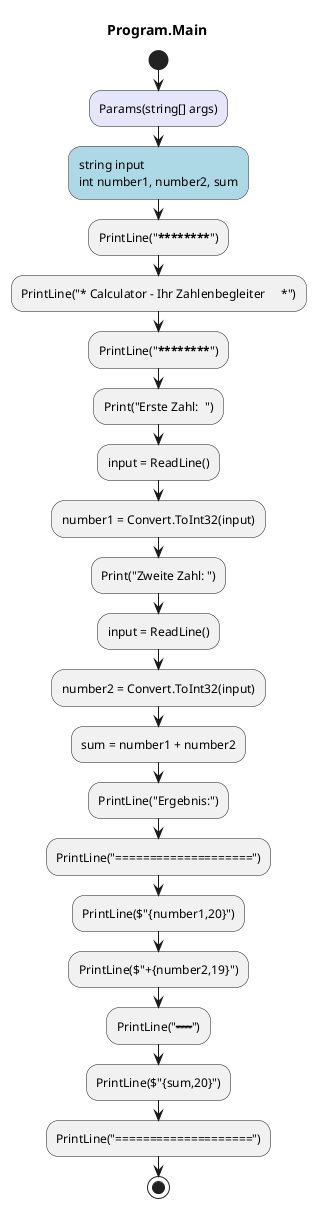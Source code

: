 @startuml Program.Main
title Program.Main
start
#Lavender:Params(string[] args);
#LightBlue:string input
int number1, number2, sum;
:PrintLine("****************************************");
:PrintLine("* Calculator - Ihr Zahlenbegleiter     *");
:PrintLine("****************************************");
:Print("Erste Zahl:  ");
:input = ReadLine();
:number1 = Convert.ToInt32(input);
:Print("Zweite Zahl: ");
:input = ReadLine();
:number2 = Convert.ToInt32(input);
:sum = number1 + number2;
:PrintLine("Ergebnis:");
:PrintLine("====================");
:PrintLine($"{number1,20}");
:PrintLine($"+{number2,19}");
:PrintLine("--------------------");
:PrintLine($"{sum,20}");
:PrintLine("====================");
stop
@enduml
